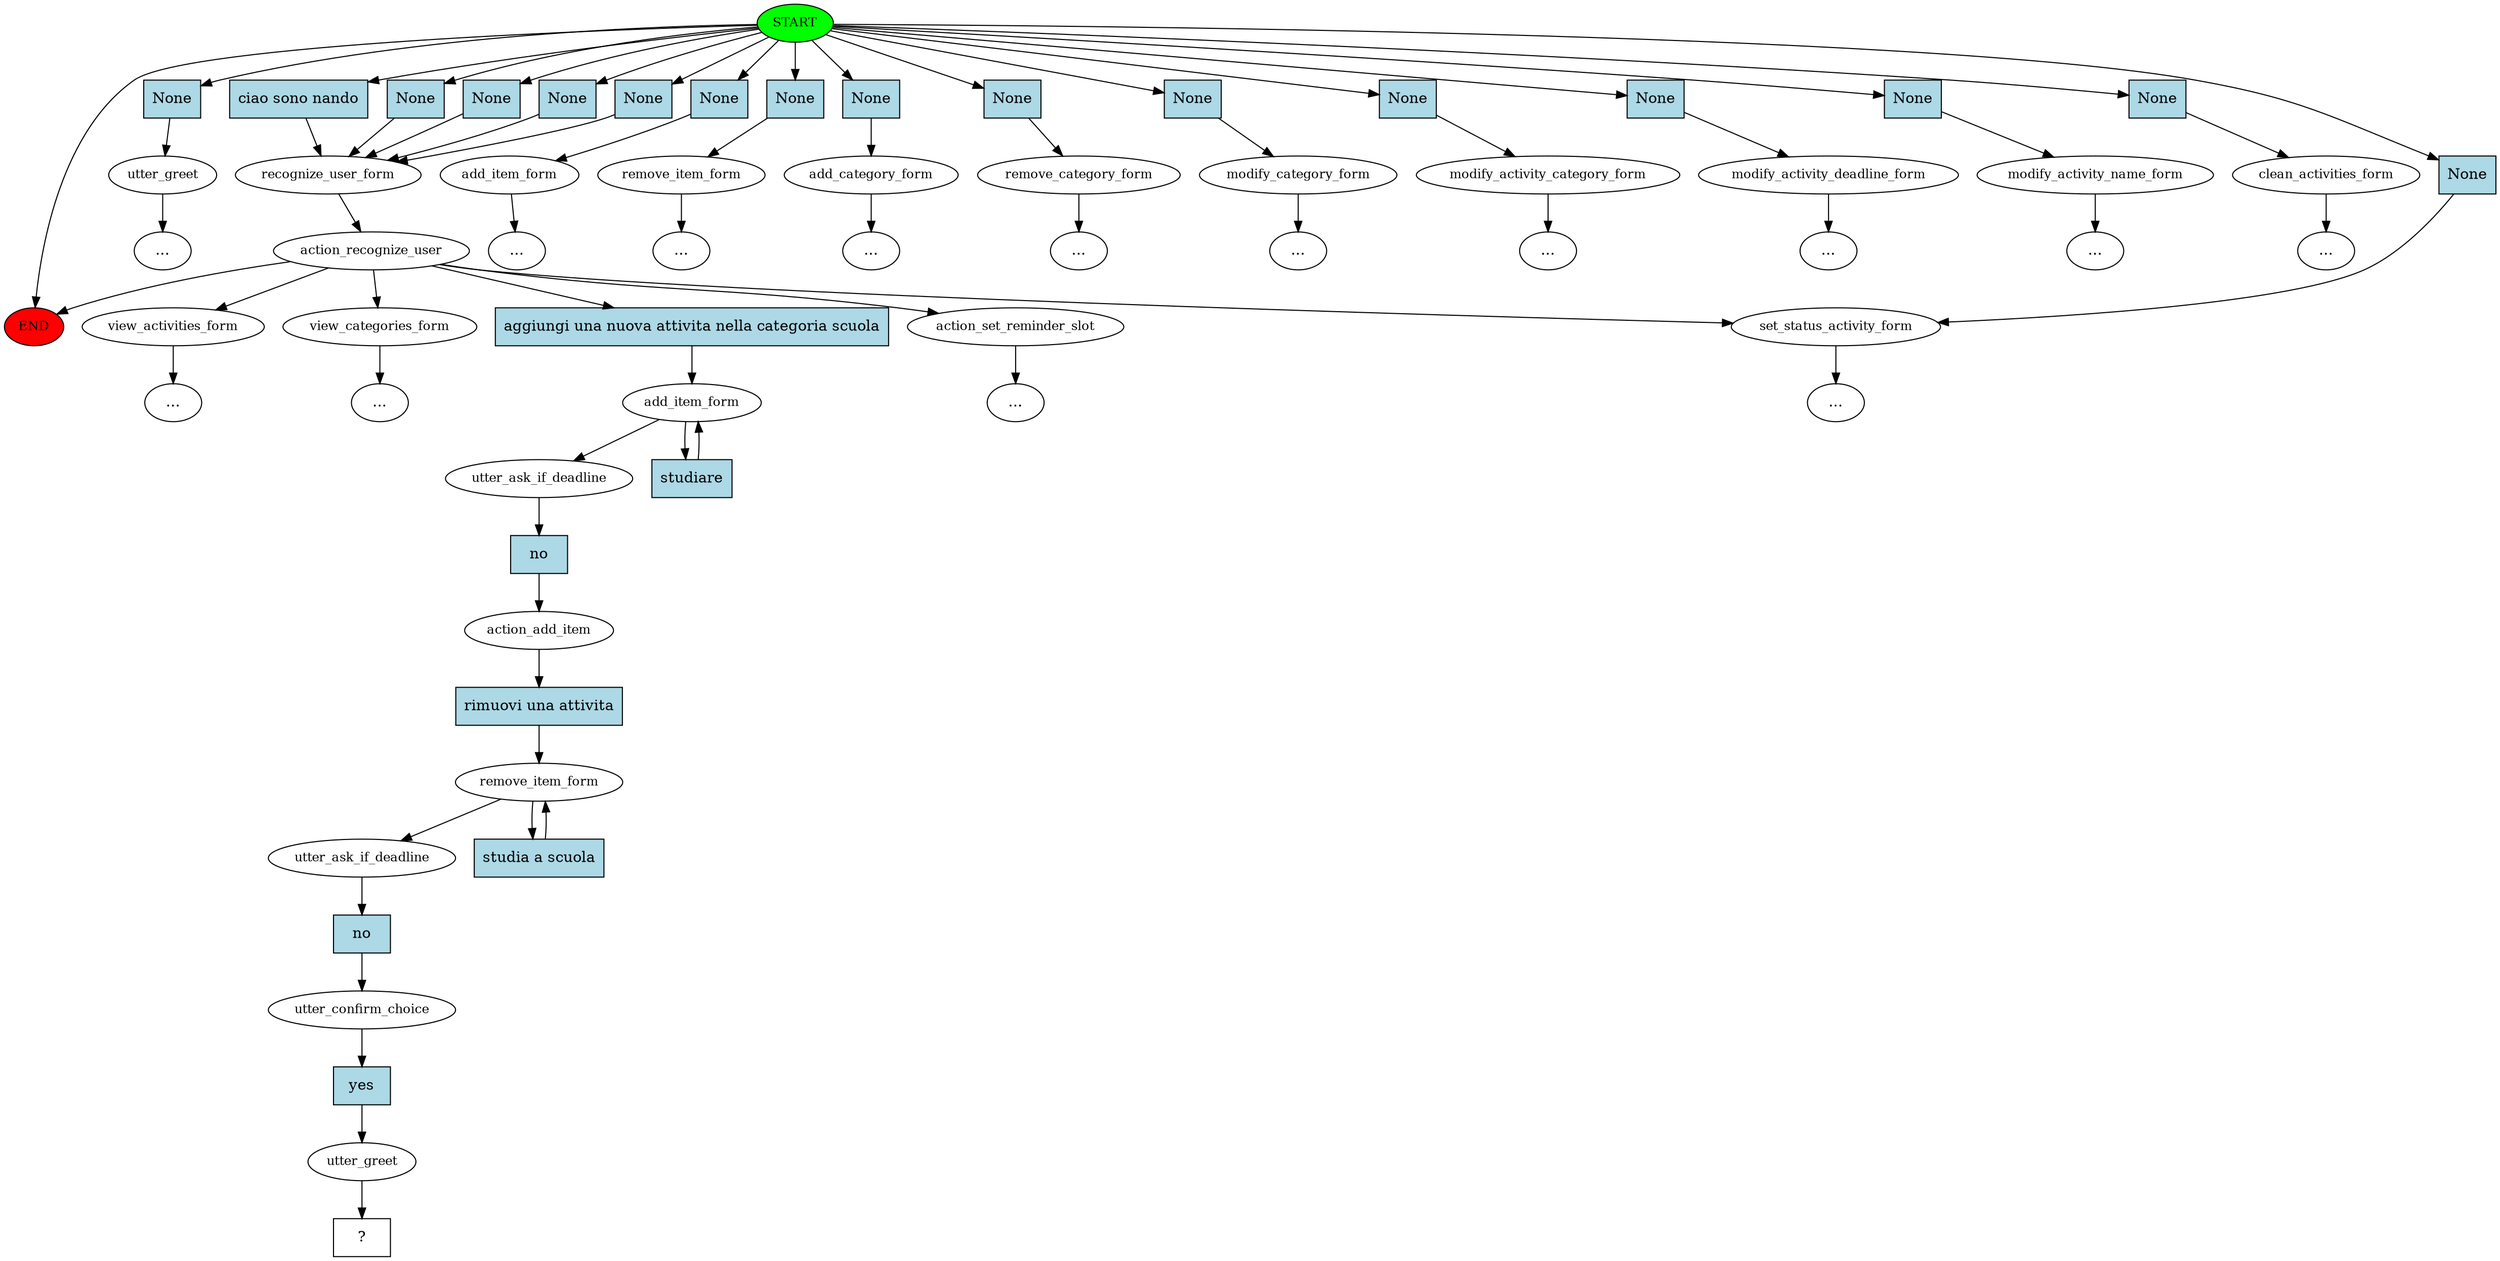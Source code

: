 digraph  {
0 [class="start active", fillcolor=green, fontsize=12, label=START, style=filled];
"-1" [class=end, fillcolor=red, fontsize=12, label=END, style=filled];
1 [class="", fontsize=12, label=utter_greet];
"-6" [class=ellipsis, label="..."];
5 [class=active, fontsize=12, label=recognize_user_form];
6 [class=active, fontsize=12, label=action_recognize_user];
7 [class="", fontsize=12, label=add_item_form];
"-11" [class=ellipsis, label="..."];
12 [class="", fontsize=12, label=remove_item_form];
"-17" [class=ellipsis, label="..."];
18 [class="", fontsize=12, label=add_category_form];
"-18" [class=ellipsis, label="..."];
19 [class="", fontsize=12, label=remove_category_form];
"-20" [class=ellipsis, label="..."];
21 [class="", fontsize=12, label=modify_category_form];
"-22" [class=ellipsis, label="..."];
23 [class="", fontsize=12, label=modify_activity_category_form];
"-25" [class=ellipsis, label="..."];
26 [class="", fontsize=12, label=modify_activity_deadline_form];
"-26" [class=ellipsis, label="..."];
27 [class="", fontsize=12, label=modify_activity_name_form];
"-29" [class=ellipsis, label="..."];
30 [class="", fontsize=12, label=clean_activities_form];
"-31" [class=ellipsis, label="..."];
34 [class="", fontsize=12, label=action_set_reminder_slot];
"-33" [class=ellipsis, label="..."];
38 [class="", fontsize=12, label=set_status_activity_form];
"-39" [class=ellipsis, label="..."];
52 [class="", fontsize=12, label=view_activities_form];
"-40" [class=ellipsis, label="..."];
55 [class="", fontsize=12, label=view_categories_form];
"-41" [class=ellipsis, label="..."];
58 [class=active, fontsize=12, label=add_item_form];
60 [class=active, fontsize=12, label=utter_ask_if_deadline];
61 [class=active, fontsize=12, label=action_add_item];
62 [class=active, fontsize=12, label=remove_item_form];
64 [class=active, fontsize=12, label=utter_ask_if_deadline];
65 [class=active, fontsize=12, label=utter_confirm_choice];
66 [class=active, fontsize=12, label=utter_greet];
67 [class="intent dashed active", label="  ?  ", shape=rect];
68 [class=intent, fillcolor=lightblue, label=None, shape=rect, style=filled];
69 [class="intent active", fillcolor=lightblue, label="ciao sono nando", shape=rect, style=filled];
70 [class=intent, fillcolor=lightblue, label=None, shape=rect, style=filled];
71 [class=intent, fillcolor=lightblue, label=None, shape=rect, style=filled];
72 [class=intent, fillcolor=lightblue, label=None, shape=rect, style=filled];
73 [class=intent, fillcolor=lightblue, label=None, shape=rect, style=filled];
74 [class=intent, fillcolor=lightblue, label=None, shape=rect, style=filled];
75 [class=intent, fillcolor=lightblue, label=None, shape=rect, style=filled];
76 [class=intent, fillcolor=lightblue, label=None, shape=rect, style=filled];
77 [class=intent, fillcolor=lightblue, label=None, shape=rect, style=filled];
78 [class=intent, fillcolor=lightblue, label=None, shape=rect, style=filled];
79 [class=intent, fillcolor=lightblue, label=None, shape=rect, style=filled];
80 [class=intent, fillcolor=lightblue, label=None, shape=rect, style=filled];
81 [class=intent, fillcolor=lightblue, label=None, shape=rect, style=filled];
82 [class=intent, fillcolor=lightblue, label=None, shape=rect, style=filled];
83 [class=intent, fillcolor=lightblue, label=None, shape=rect, style=filled];
84 [class="intent active", fillcolor=lightblue, label="aggiungi una nuova attivita nella categoria scuola", shape=rect, style=filled];
85 [class="intent active", fillcolor=lightblue, label=studiare, shape=rect, style=filled];
86 [class="intent active", fillcolor=lightblue, label=no, shape=rect, style=filled];
87 [class="intent active", fillcolor=lightblue, label="rimuovi una attivita", shape=rect, style=filled];
88 [class="intent active", fillcolor=lightblue, label="studia a scuola", shape=rect, style=filled];
89 [class="intent active", fillcolor=lightblue, label=no, shape=rect, style=filled];
90 [class="intent active", fillcolor=lightblue, label=yes, shape=rect, style=filled];
0 -> "-1"  [class="", key=NONE, label=""];
0 -> 68  [class="", key=0];
0 -> 69  [class=active, key=0];
0 -> 70  [class="", key=0];
0 -> 71  [class="", key=0];
0 -> 72  [class="", key=0];
0 -> 73  [class="", key=0];
0 -> 74  [class="", key=0];
0 -> 75  [class="", key=0];
0 -> 76  [class="", key=0];
0 -> 77  [class="", key=0];
0 -> 78  [class="", key=0];
0 -> 79  [class="", key=0];
0 -> 80  [class="", key=0];
0 -> 81  [class="", key=0];
0 -> 82  [class="", key=0];
0 -> 83  [class="", key=0];
1 -> "-6"  [class="", key=NONE, label=""];
5 -> 6  [class=active, key=NONE, label=""];
6 -> "-1"  [class="", key=NONE, label=""];
6 -> 34  [class="", key=NONE, label=""];
6 -> 52  [class="", key=NONE, label=""];
6 -> 55  [class="", key=NONE, label=""];
6 -> 38  [class="", key=NONE, label=""];
6 -> 84  [class=active, key=0];
7 -> "-11"  [class="", key=NONE, label=""];
12 -> "-17"  [class="", key=NONE, label=""];
18 -> "-18"  [class="", key=NONE, label=""];
19 -> "-20"  [class="", key=NONE, label=""];
21 -> "-22"  [class="", key=NONE, label=""];
23 -> "-25"  [class="", key=NONE, label=""];
26 -> "-26"  [class="", key=NONE, label=""];
27 -> "-29"  [class="", key=NONE, label=""];
30 -> "-31"  [class="", key=NONE, label=""];
34 -> "-33"  [class="", key=NONE, label=""];
38 -> "-39"  [class="", key=NONE, label=""];
52 -> "-40"  [class="", key=NONE, label=""];
55 -> "-41"  [class="", key=NONE, label=""];
58 -> 60  [class=active, key=NONE, label=""];
58 -> 85  [class=active, key=0];
60 -> 86  [class=active, key=0];
61 -> 87  [class=active, key=0];
62 -> 64  [class=active, key=NONE, label=""];
62 -> 88  [class=active, key=0];
64 -> 89  [class=active, key=0];
65 -> 90  [class=active, key=0];
66 -> 67  [class=active, key=NONE, label=""];
68 -> 1  [class="", key=0];
69 -> 5  [class=active, key=0];
70 -> 5  [class="", key=0];
71 -> 5  [class="", key=0];
72 -> 5  [class="", key=0];
73 -> 5  [class="", key=0];
74 -> 7  [class="", key=0];
75 -> 12  [class="", key=0];
76 -> 18  [class="", key=0];
77 -> 19  [class="", key=0];
78 -> 21  [class="", key=0];
79 -> 23  [class="", key=0];
80 -> 26  [class="", key=0];
81 -> 27  [class="", key=0];
82 -> 30  [class="", key=0];
83 -> 38  [class="", key=0];
84 -> 58  [class=active, key=0];
85 -> 58  [class=active, key=0];
86 -> 61  [class=active, key=0];
87 -> 62  [class=active, key=0];
88 -> 62  [class=active, key=0];
89 -> 65  [class=active, key=0];
90 -> 66  [class=active, key=0];
}
